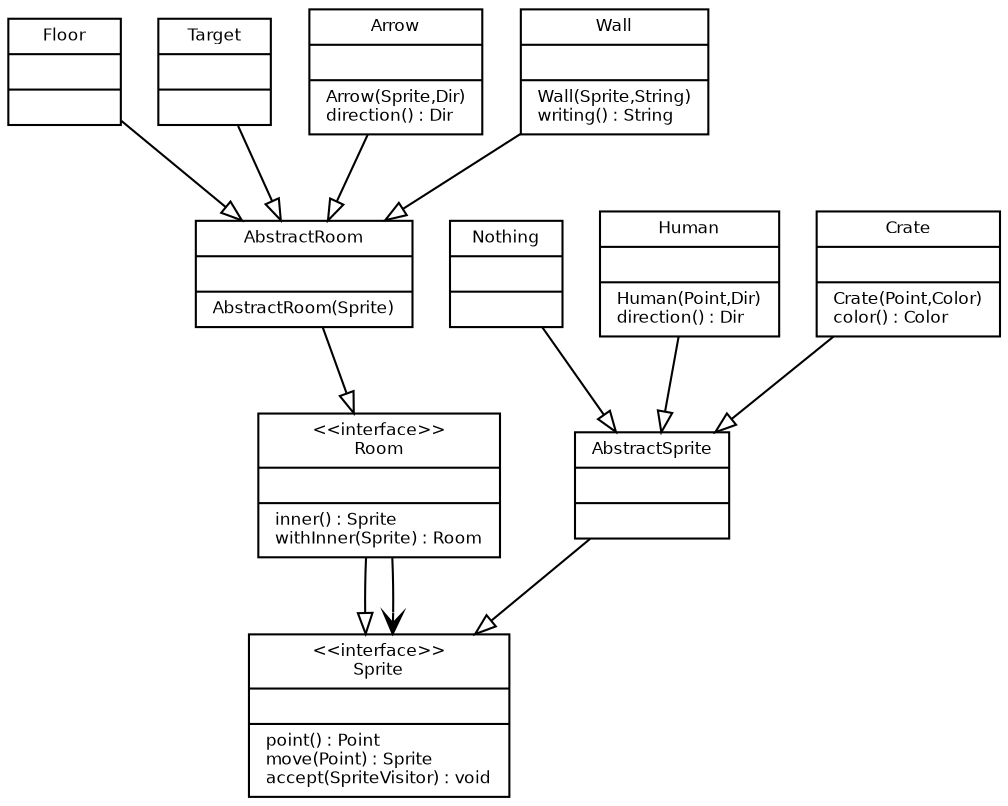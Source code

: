 digraph G {
        fontname = "Bitstream Vera Sans"
        fontsize = 8

        node [
                fontname = "Bitstream Vera Sans"
                fontsize = 8
                shape = "record"
        ]

        edge [
                fontname = "Bitstream Vera Sans"
                fontsize = 8
        ]

        Sprite [
                label = "{\<\<interface\>\>\nSprite|\l|point() : Point\lmove(Point) : Sprite\laccept(SpriteVisitor) : void\l}"
        ]
        
        Room [
                label = "{\<\<interface\>\>\nRoom|\l|inner() : Sprite\lwithInner(Sprite) : Room\l}"
        ]
        
        AbstractSprite [
                label = "{AbstractSprite|\l|\l}"
        ]
        
        AbstractRoom [
                label = "{AbstractRoom|\l|AbstractRoom(Sprite)\l}"
        ]
        
        Nothing [
                label = "{Nothing|\l|\l}"
        ]
        
        Human [
                label = "{Human|\l|Human(Point,Dir)\ldirection() : Dir\l}"
        ]
        
        Crate [
                label = "{Crate|\l|Crate(Point,Color)\lcolor() : Color\l}"
        ]
        
        Floor [
                label = "{Floor|\l|\l}"
        ]
        
        Target [
                label = "{Target|\l|\l}"
        ]
        
        Arrow [
                label = "{Arrow|\l|Arrow(Sprite,Dir)\ldirection() : Dir\l}"
        ]
        
        Wall [
                label = "{Wall|\l|Wall(Sprite,String)\lwriting() : String\l}"
        ]
        
        
        
        
        
        edge [
                arrowhead = "empty"
        ]
        
        Room -> Sprite
        AbstractSprite -> Sprite
        AbstractRoom -> Room
        Nothing -> AbstractSprite
        Human -> AbstractSprite
        Crate -> AbstractSprite
        Arrow -> AbstractRoom
        Target -> AbstractRoom
        Floor -> AbstractRoom
        Wall -> AbstractRoom
        
        edge [
                arrowhead = "vee"
        ]
        
        Room -> Sprite
}

